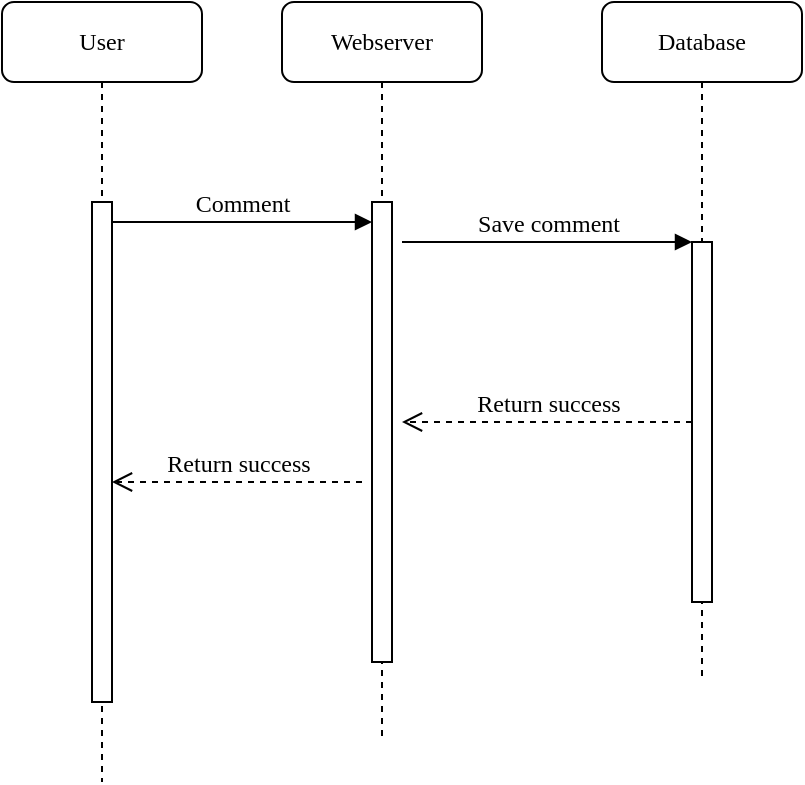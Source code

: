 <mxfile version="20.4.1" type="device"><diagram id="8ZgkWW67hOmPt2FjjJQe" name="Comment"><mxGraphModel dx="782" dy="428" grid="1" gridSize="10" guides="1" tooltips="1" connect="1" arrows="1" fold="1" page="1" pageScale="1" pageWidth="827" pageHeight="1169" math="0" shadow="0"><root><mxCell id="0"/><mxCell id="1" parent="0"/><mxCell id="GTxEV_A7W-p6xXv3cNOy-1" value="Database" style="shape=umlLifeline;perimeter=lifelinePerimeter;whiteSpace=wrap;html=1;container=1;collapsible=0;recursiveResize=0;outlineConnect=0;rounded=1;shadow=0;comic=0;labelBackgroundColor=none;strokeWidth=1;fontFamily=Verdana;fontSize=12;align=center;" parent="1" vertex="1"><mxGeometry x="470" y="80" width="100" height="340" as="geometry"/></mxCell><mxCell id="GTxEV_A7W-p6xXv3cNOy-2" value="" style="html=1;points=[];perimeter=orthogonalPerimeter;rounded=0;shadow=0;comic=0;labelBackgroundColor=none;strokeWidth=1;fontFamily=Verdana;fontSize=12;align=center;" parent="GTxEV_A7W-p6xXv3cNOy-1" vertex="1"><mxGeometry x="45" y="120" width="10" height="180" as="geometry"/></mxCell><mxCell id="GTxEV_A7W-p6xXv3cNOy-3" value="Return success" style="html=1;verticalAlign=bottom;endArrow=open;dashed=1;endSize=8;exitX=0;exitY=0.95;labelBackgroundColor=none;fontFamily=Verdana;fontSize=12;" parent="GTxEV_A7W-p6xXv3cNOy-1" edge="1"><mxGeometry relative="1" as="geometry"><mxPoint x="-100" y="210" as="targetPoint"/><mxPoint x="45" y="210" as="sourcePoint"/></mxGeometry></mxCell><mxCell id="GTxEV_A7W-p6xXv3cNOy-5" value="Webserver" style="shape=umlLifeline;perimeter=lifelinePerimeter;whiteSpace=wrap;html=1;container=1;collapsible=0;recursiveResize=0;outlineConnect=0;rounded=1;shadow=0;comic=0;labelBackgroundColor=none;strokeWidth=1;fontFamily=Verdana;fontSize=12;align=center;" parent="1" vertex="1"><mxGeometry x="310" y="80" width="100" height="370" as="geometry"/></mxCell><mxCell id="GTxEV_A7W-p6xXv3cNOy-6" value="" style="html=1;points=[];perimeter=orthogonalPerimeter;rounded=0;shadow=0;comic=0;labelBackgroundColor=none;strokeWidth=1;fontFamily=Verdana;fontSize=12;align=center;" parent="GTxEV_A7W-p6xXv3cNOy-5" vertex="1"><mxGeometry x="45" y="100" width="10" height="230" as="geometry"/></mxCell><mxCell id="GTxEV_A7W-p6xXv3cNOy-9" value="Save comment" style="html=1;verticalAlign=bottom;endArrow=block;entryX=0;entryY=0;labelBackgroundColor=none;fontFamily=Verdana;fontSize=12;edgeStyle=elbowEdgeStyle;elbow=vertical;" parent="1" target="GTxEV_A7W-p6xXv3cNOy-2" edge="1"><mxGeometry relative="1" as="geometry"><mxPoint x="370" y="200" as="sourcePoint"/></mxGeometry></mxCell><mxCell id="GTxEV_A7W-p6xXv3cNOy-12" value="User" style="shape=umlLifeline;perimeter=lifelinePerimeter;whiteSpace=wrap;html=1;container=1;collapsible=0;recursiveResize=0;outlineConnect=0;rounded=1;shadow=0;comic=0;labelBackgroundColor=none;strokeWidth=1;fontFamily=Verdana;fontSize=12;align=center;" parent="1" vertex="1"><mxGeometry x="170" y="80" width="100" height="390" as="geometry"/></mxCell><mxCell id="GTxEV_A7W-p6xXv3cNOy-13" value="" style="html=1;points=[];perimeter=orthogonalPerimeter;rounded=0;shadow=0;comic=0;labelBackgroundColor=none;strokeWidth=1;fontFamily=Verdana;fontSize=12;align=center;" parent="GTxEV_A7W-p6xXv3cNOy-12" vertex="1"><mxGeometry x="45" y="100" width="10" height="250" as="geometry"/></mxCell><mxCell id="GTxEV_A7W-p6xXv3cNOy-14" value="Return success" style="html=1;verticalAlign=bottom;endArrow=open;dashed=1;endSize=8;labelBackgroundColor=none;fontFamily=Verdana;fontSize=12;" parent="GTxEV_A7W-p6xXv3cNOy-12" edge="1"><mxGeometry relative="1" as="geometry"><mxPoint x="55" y="240" as="targetPoint"/><mxPoint x="180" y="240" as="sourcePoint"/></mxGeometry></mxCell><mxCell id="GTxEV_A7W-p6xXv3cNOy-15" value="Comment" style="html=1;verticalAlign=bottom;endArrow=block;entryX=0;entryY=0;labelBackgroundColor=none;fontFamily=Verdana;fontSize=12;edgeStyle=elbowEdgeStyle;elbow=vertical;" parent="1" edge="1"><mxGeometry relative="1" as="geometry"><mxPoint x="225" y="190" as="sourcePoint"/><mxPoint x="355" y="190.0" as="targetPoint"/></mxGeometry></mxCell></root></mxGraphModel></diagram></mxfile>